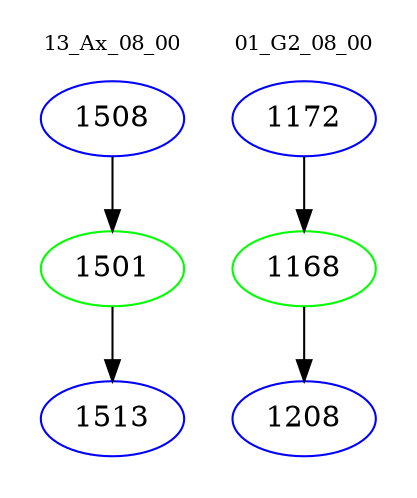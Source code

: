 digraph{
subgraph cluster_0 {
color = white
label = "13_Ax_08_00";
fontsize=10;
T0_1508 [label="1508", color="blue"]
T0_1508 -> T0_1501 [color="black"]
T0_1501 [label="1501", color="green"]
T0_1501 -> T0_1513 [color="black"]
T0_1513 [label="1513", color="blue"]
}
subgraph cluster_1 {
color = white
label = "01_G2_08_00";
fontsize=10;
T1_1172 [label="1172", color="blue"]
T1_1172 -> T1_1168 [color="black"]
T1_1168 [label="1168", color="green"]
T1_1168 -> T1_1208 [color="black"]
T1_1208 [label="1208", color="blue"]
}
}
